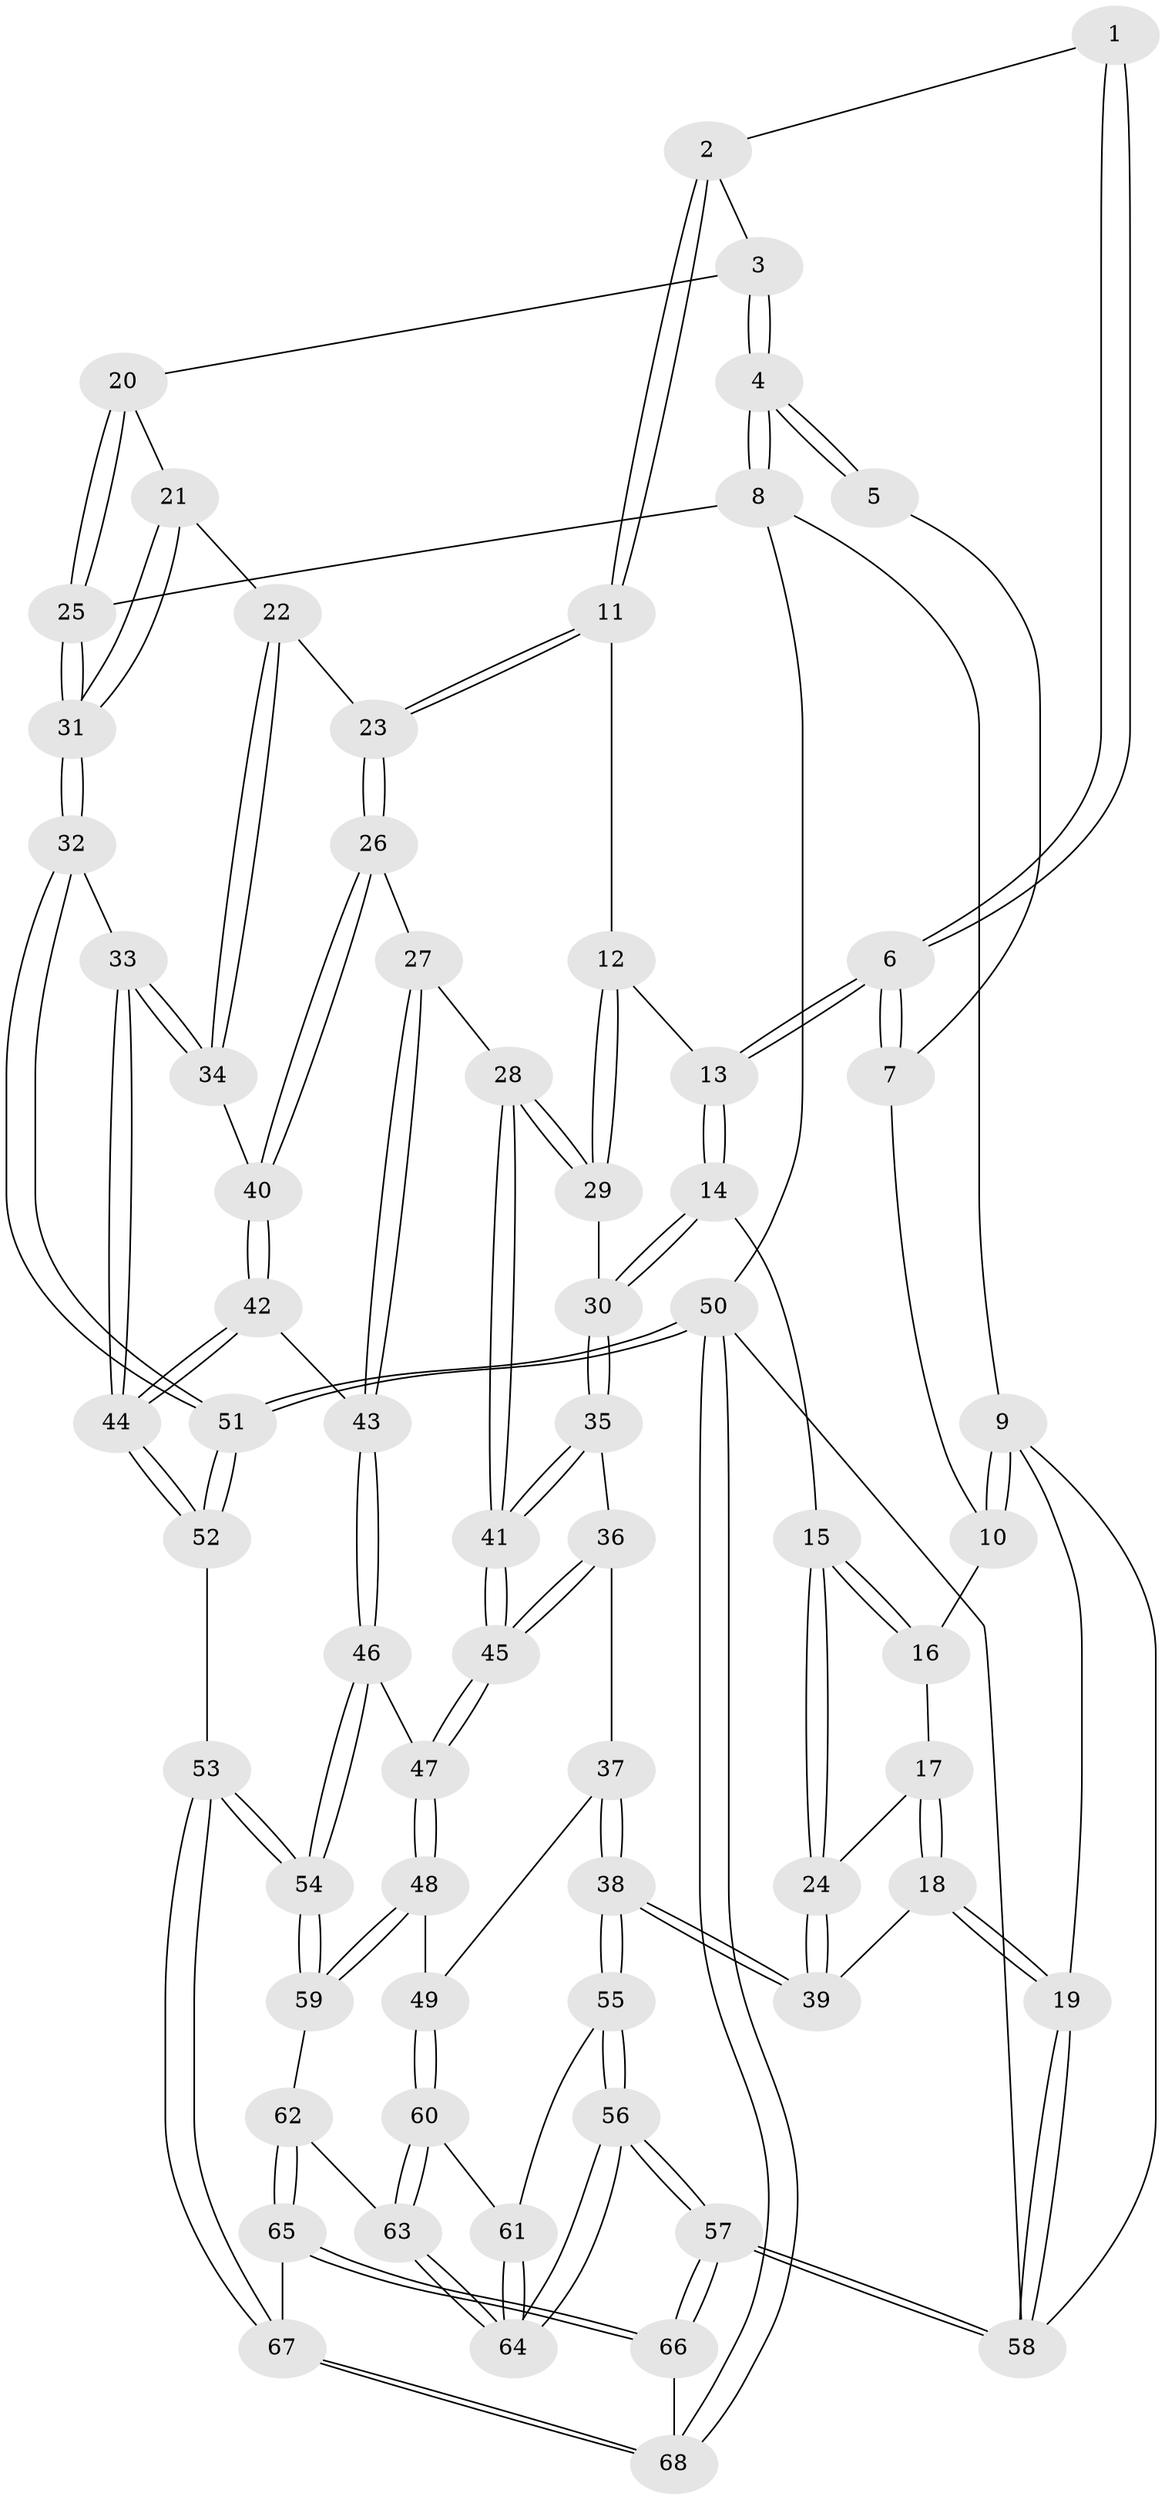 // coarse degree distribution, {4: 0.3684210526315789, 5: 0.34210526315789475, 6: 0.10526315789473684, 3: 0.18421052631578946}
// Generated by graph-tools (version 1.1) at 2025/24/03/03/25 07:24:34]
// undirected, 68 vertices, 167 edges
graph export_dot {
graph [start="1"]
  node [color=gray90,style=filled];
  1 [pos="+0.6310076710059208+0"];
  2 [pos="+0.6486117072792599+0.02103449909318403"];
  3 [pos="+0.823784278816602+0.11936189687890704"];
  4 [pos="+1+0"];
  5 [pos="+0.6094966796044335+0"];
  6 [pos="+0.4261622827767735+0.15889954782160975"];
  7 [pos="+0.1589828288660314+0"];
  8 [pos="+1+0"];
  9 [pos="+0+0"];
  10 [pos="+0.0907967805160816+0"];
  11 [pos="+0.6230659210632734+0.20892824363115964"];
  12 [pos="+0.4865487842953606+0.22138851240379176"];
  13 [pos="+0.42776652393130976+0.19508457766929965"];
  14 [pos="+0.3741940303488739+0.24128357025274333"];
  15 [pos="+0.27459091026958177+0.2583534611352305"];
  16 [pos="+0.13880704115873163+0"];
  17 [pos="+0.12108822176702484+0.18621667312274115"];
  18 [pos="+0.05899619501863707+0.4151165276655537"];
  19 [pos="+0+0.4118970546567956"];
  20 [pos="+0.8275266917681313+0.1512569383932408"];
  21 [pos="+0.814532873407245+0.21842610153262004"];
  22 [pos="+0.81205626469866+0.2223928320382713"];
  23 [pos="+0.668266576580546+0.264286356486058"];
  24 [pos="+0.264575381101552+0.2700594049764521"];
  25 [pos="+1+0.2158338961041647"];
  26 [pos="+0.6638946736436535+0.29812775585995666"];
  27 [pos="+0.6465919649759913+0.34327772841369736"];
  28 [pos="+0.5672805056215562+0.39741169240148916"];
  29 [pos="+0.5150778493418986+0.33955211253807666"];
  30 [pos="+0.40781650284428567+0.355532430203663"];
  31 [pos="+1+0.29199937531960385"];
  32 [pos="+1+0.3538843630053303"];
  33 [pos="+0.9779332371026983+0.3999738130969245"];
  34 [pos="+0.8623896348004761+0.3705752436428873"];
  35 [pos="+0.4036226402980177+0.3780297328339404"];
  36 [pos="+0.3756131653262767+0.4175388955112098"];
  37 [pos="+0.36137441444673235+0.42941208256524765"];
  38 [pos="+0.21007584953008956+0.5008137936878492"];
  39 [pos="+0.14617379386094603+0.43618275475357204"];
  40 [pos="+0.8357474411102601+0.3860220825109178"];
  41 [pos="+0.5519129997174324+0.439305384733311"];
  42 [pos="+0.7651251134937858+0.4598659848030049"];
  43 [pos="+0.7500609643661563+0.46260333809202137"];
  44 [pos="+0.874872039247101+0.5707336310076213"];
  45 [pos="+0.5477246033879776+0.48259509416047636"];
  46 [pos="+0.6835534513644654+0.5383948821778555"];
  47 [pos="+0.5502223581064752+0.522571583001553"];
  48 [pos="+0.5379909686245452+0.5377167512282262"];
  49 [pos="+0.5185963035763637+0.547432425859551"];
  50 [pos="+1+1"];
  51 [pos="+1+0.7926536242263867"];
  52 [pos="+0.8829924928380755+0.7229371280411391"];
  53 [pos="+0.7907225520501617+0.7535540823495939"];
  54 [pos="+0.790505432590679+0.753400714557631"];
  55 [pos="+0.2266094085697594+0.5411711326761859"];
  56 [pos="+0+1"];
  57 [pos="+0+1"];
  58 [pos="+0+1"];
  59 [pos="+0.6206771183018609+0.7173560769590147"];
  60 [pos="+0.3862237383119406+0.6432405036952413"];
  61 [pos="+0.3007813488500397+0.596414449043081"];
  62 [pos="+0.4577682926813608+0.7841973445495676"];
  63 [pos="+0.4057065535037479+0.7105756625149845"];
  64 [pos="+0.21632026081300162+0.8366174826667295"];
  65 [pos="+0.4623572521781864+0.8941060325173588"];
  66 [pos="+0.38478417832835926+1"];
  67 [pos="+0.7570357954001906+0.8454461795939594"];
  68 [pos="+0.7664666290132428+1"];
  1 -- 2;
  1 -- 6;
  1 -- 6;
  2 -- 3;
  2 -- 11;
  2 -- 11;
  3 -- 4;
  3 -- 4;
  3 -- 20;
  4 -- 5;
  4 -- 5;
  4 -- 8;
  4 -- 8;
  5 -- 7;
  6 -- 7;
  6 -- 7;
  6 -- 13;
  6 -- 13;
  7 -- 10;
  8 -- 9;
  8 -- 25;
  8 -- 50;
  9 -- 10;
  9 -- 10;
  9 -- 19;
  9 -- 58;
  10 -- 16;
  11 -- 12;
  11 -- 23;
  11 -- 23;
  12 -- 13;
  12 -- 29;
  12 -- 29;
  13 -- 14;
  13 -- 14;
  14 -- 15;
  14 -- 30;
  14 -- 30;
  15 -- 16;
  15 -- 16;
  15 -- 24;
  15 -- 24;
  16 -- 17;
  17 -- 18;
  17 -- 18;
  17 -- 24;
  18 -- 19;
  18 -- 19;
  18 -- 39;
  19 -- 58;
  19 -- 58;
  20 -- 21;
  20 -- 25;
  20 -- 25;
  21 -- 22;
  21 -- 31;
  21 -- 31;
  22 -- 23;
  22 -- 34;
  22 -- 34;
  23 -- 26;
  23 -- 26;
  24 -- 39;
  24 -- 39;
  25 -- 31;
  25 -- 31;
  26 -- 27;
  26 -- 40;
  26 -- 40;
  27 -- 28;
  27 -- 43;
  27 -- 43;
  28 -- 29;
  28 -- 29;
  28 -- 41;
  28 -- 41;
  29 -- 30;
  30 -- 35;
  30 -- 35;
  31 -- 32;
  31 -- 32;
  32 -- 33;
  32 -- 51;
  32 -- 51;
  33 -- 34;
  33 -- 34;
  33 -- 44;
  33 -- 44;
  34 -- 40;
  35 -- 36;
  35 -- 41;
  35 -- 41;
  36 -- 37;
  36 -- 45;
  36 -- 45;
  37 -- 38;
  37 -- 38;
  37 -- 49;
  38 -- 39;
  38 -- 39;
  38 -- 55;
  38 -- 55;
  40 -- 42;
  40 -- 42;
  41 -- 45;
  41 -- 45;
  42 -- 43;
  42 -- 44;
  42 -- 44;
  43 -- 46;
  43 -- 46;
  44 -- 52;
  44 -- 52;
  45 -- 47;
  45 -- 47;
  46 -- 47;
  46 -- 54;
  46 -- 54;
  47 -- 48;
  47 -- 48;
  48 -- 49;
  48 -- 59;
  48 -- 59;
  49 -- 60;
  49 -- 60;
  50 -- 51;
  50 -- 51;
  50 -- 68;
  50 -- 68;
  50 -- 58;
  51 -- 52;
  51 -- 52;
  52 -- 53;
  53 -- 54;
  53 -- 54;
  53 -- 67;
  53 -- 67;
  54 -- 59;
  54 -- 59;
  55 -- 56;
  55 -- 56;
  55 -- 61;
  56 -- 57;
  56 -- 57;
  56 -- 64;
  56 -- 64;
  57 -- 58;
  57 -- 58;
  57 -- 66;
  57 -- 66;
  59 -- 62;
  60 -- 61;
  60 -- 63;
  60 -- 63;
  61 -- 64;
  61 -- 64;
  62 -- 63;
  62 -- 65;
  62 -- 65;
  63 -- 64;
  63 -- 64;
  65 -- 66;
  65 -- 66;
  65 -- 67;
  66 -- 68;
  67 -- 68;
  67 -- 68;
}
